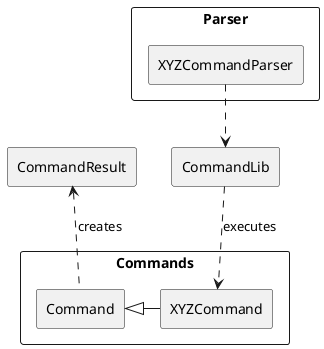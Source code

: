 @startuml

rectangle "Parser"{
rectangle "XYZCommandParser"
}

rectangle "CommandLib"

rectangle "Commands"{
rectangle "Command"
rectangle "XYZCommand"
}
rectangle "CommandResult"

XYZCommandParser ..> CommandLib
CommandLib ..> XYZCommand: executes
XYZCommand -right-|> Command
Command .up.> CommandResult: creates

@enduml